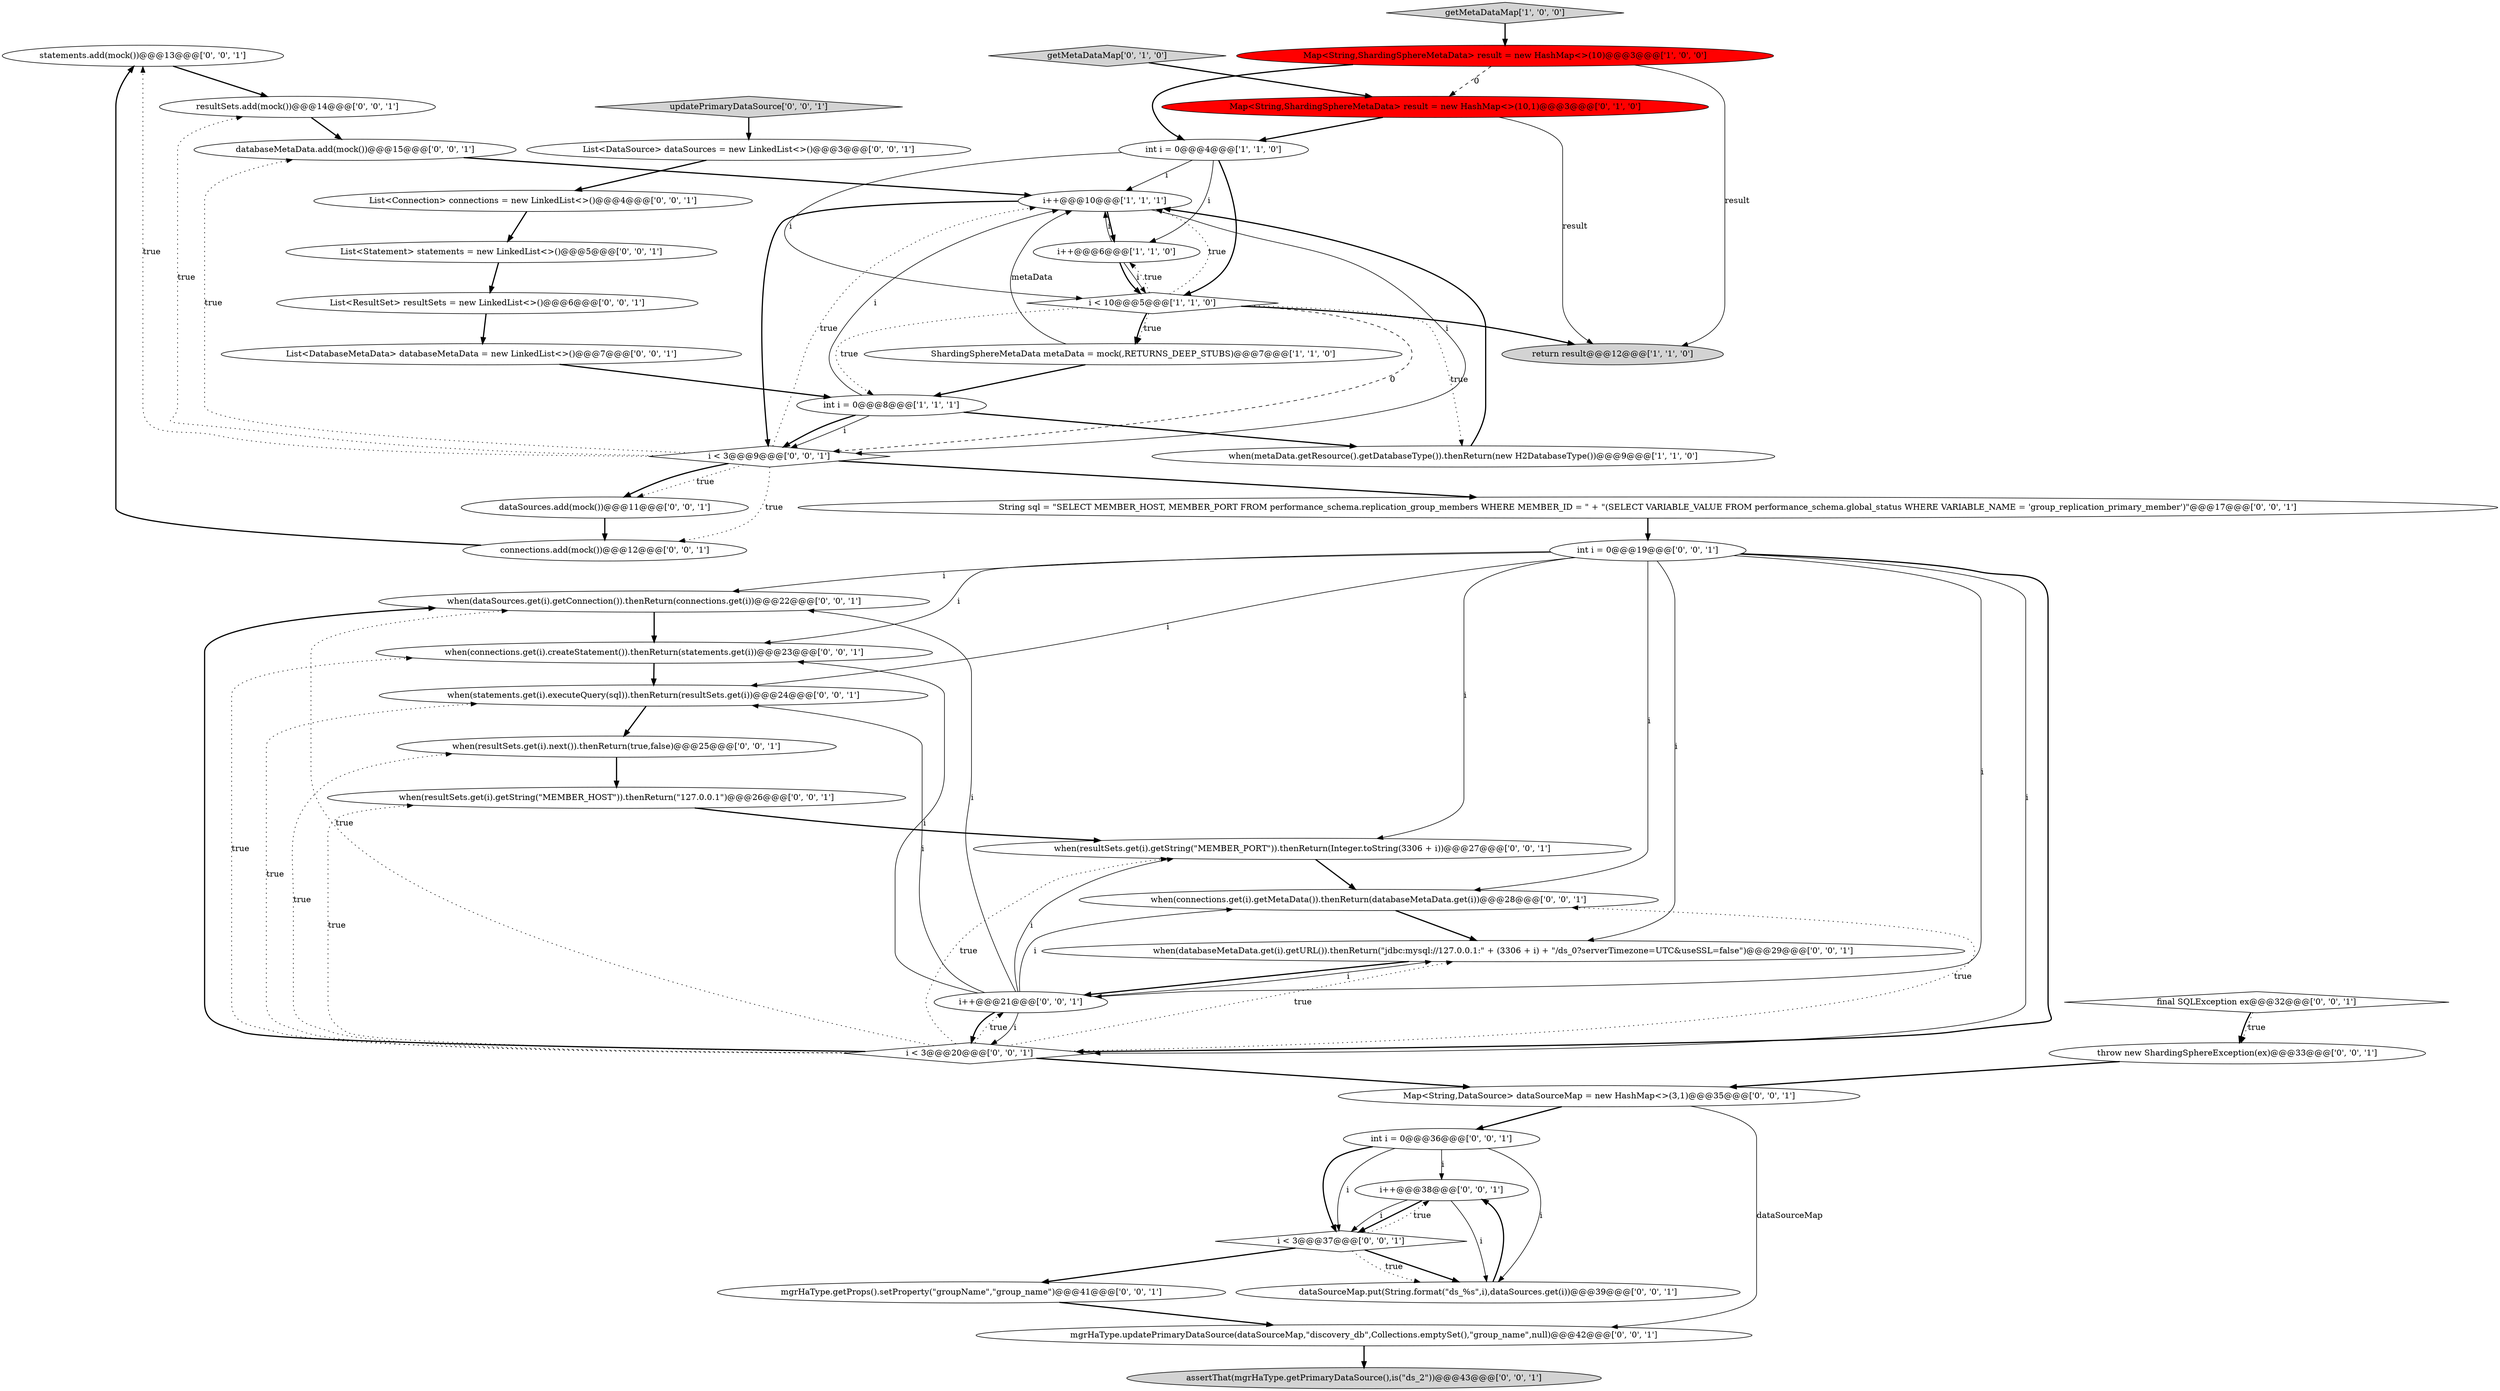 digraph {
33 [style = filled, label = "statements.add(mock())@@@13@@@['0', '0', '1']", fillcolor = white, shape = ellipse image = "AAA0AAABBB3BBB"];
42 [style = filled, label = "when(dataSources.get(i).getConnection()).thenReturn(connections.get(i))@@@22@@@['0', '0', '1']", fillcolor = white, shape = ellipse image = "AAA0AAABBB3BBB"];
5 [style = filled, label = "Map<String,ShardingSphereMetaData> result = new HashMap<>(10)@@@3@@@['1', '0', '0']", fillcolor = red, shape = ellipse image = "AAA1AAABBB1BBB"];
1 [style = filled, label = "getMetaDataMap['1', '0', '0']", fillcolor = lightgray, shape = diamond image = "AAA0AAABBB1BBB"];
17 [style = filled, label = "int i = 0@@@19@@@['0', '0', '1']", fillcolor = white, shape = ellipse image = "AAA0AAABBB3BBB"];
0 [style = filled, label = "int i = 0@@@4@@@['1', '1', '0']", fillcolor = white, shape = ellipse image = "AAA0AAABBB1BBB"];
2 [style = filled, label = "return result@@@12@@@['1', '1', '0']", fillcolor = lightgray, shape = ellipse image = "AAA0AAABBB1BBB"];
37 [style = filled, label = "when(connections.get(i).createStatement()).thenReturn(statements.get(i))@@@23@@@['0', '0', '1']", fillcolor = white, shape = ellipse image = "AAA0AAABBB3BBB"];
16 [style = filled, label = "List<ResultSet> resultSets = new LinkedList<>()@@@6@@@['0', '0', '1']", fillcolor = white, shape = ellipse image = "AAA0AAABBB3BBB"];
12 [style = filled, label = "List<Statement> statements = new LinkedList<>()@@@5@@@['0', '0', '1']", fillcolor = white, shape = ellipse image = "AAA0AAABBB3BBB"];
44 [style = filled, label = "updatePrimaryDataSource['0', '0', '1']", fillcolor = lightgray, shape = diamond image = "AAA0AAABBB3BBB"];
40 [style = filled, label = "int i = 0@@@36@@@['0', '0', '1']", fillcolor = white, shape = ellipse image = "AAA0AAABBB3BBB"];
9 [style = filled, label = "i < 10@@@5@@@['1', '1', '0']", fillcolor = white, shape = diamond image = "AAA0AAABBB1BBB"];
45 [style = filled, label = "when(resultSets.get(i).next()).thenReturn(true,false)@@@25@@@['0', '0', '1']", fillcolor = white, shape = ellipse image = "AAA0AAABBB3BBB"];
41 [style = filled, label = "connections.add(mock())@@@12@@@['0', '0', '1']", fillcolor = white, shape = ellipse image = "AAA0AAABBB3BBB"];
18 [style = filled, label = "i < 3@@@20@@@['0', '0', '1']", fillcolor = white, shape = diamond image = "AAA0AAABBB3BBB"];
35 [style = filled, label = "Map<String,DataSource> dataSourceMap = new HashMap<>(3,1)@@@35@@@['0', '0', '1']", fillcolor = white, shape = ellipse image = "AAA0AAABBB3BBB"];
14 [style = filled, label = "when(statements.get(i).executeQuery(sql)).thenReturn(resultSets.get(i))@@@24@@@['0', '0', '1']", fillcolor = white, shape = ellipse image = "AAA0AAABBB3BBB"];
29 [style = filled, label = "mgrHaType.updatePrimaryDataSource(dataSourceMap,\"discovery_db\",Collections.emptySet(),\"group_name\",null)@@@42@@@['0', '0', '1']", fillcolor = white, shape = ellipse image = "AAA0AAABBB3BBB"];
19 [style = filled, label = "resultSets.add(mock())@@@14@@@['0', '0', '1']", fillcolor = white, shape = ellipse image = "AAA0AAABBB3BBB"];
8 [style = filled, label = "int i = 0@@@8@@@['1', '1', '1']", fillcolor = white, shape = ellipse image = "AAA0AAABBB1BBB"];
25 [style = filled, label = "when(resultSets.get(i).getString(\"MEMBER_HOST\")).thenReturn(\"127.0.0.1\")@@@26@@@['0', '0', '1']", fillcolor = white, shape = ellipse image = "AAA0AAABBB3BBB"];
4 [style = filled, label = "i++@@@10@@@['1', '1', '1']", fillcolor = white, shape = ellipse image = "AAA0AAABBB1BBB"];
20 [style = filled, label = "i++@@@21@@@['0', '0', '1']", fillcolor = white, shape = ellipse image = "AAA0AAABBB3BBB"];
32 [style = filled, label = "final SQLException ex@@@32@@@['0', '0', '1']", fillcolor = white, shape = diamond image = "AAA0AAABBB3BBB"];
6 [style = filled, label = "ShardingSphereMetaData metaData = mock(,RETURNS_DEEP_STUBS)@@@7@@@['1', '1', '0']", fillcolor = white, shape = ellipse image = "AAA0AAABBB1BBB"];
26 [style = filled, label = "throw new ShardingSphereException(ex)@@@33@@@['0', '0', '1']", fillcolor = white, shape = ellipse image = "AAA0AAABBB3BBB"];
3 [style = filled, label = "i++@@@6@@@['1', '1', '0']", fillcolor = white, shape = ellipse image = "AAA0AAABBB1BBB"];
39 [style = filled, label = "i++@@@38@@@['0', '0', '1']", fillcolor = white, shape = ellipse image = "AAA0AAABBB3BBB"];
13 [style = filled, label = "List<DataSource> dataSources = new LinkedList<>()@@@3@@@['0', '0', '1']", fillcolor = white, shape = ellipse image = "AAA0AAABBB3BBB"];
43 [style = filled, label = "when(resultSets.get(i).getString(\"MEMBER_PORT\")).thenReturn(Integer.toString(3306 + i))@@@27@@@['0', '0', '1']", fillcolor = white, shape = ellipse image = "AAA0AAABBB3BBB"];
31 [style = filled, label = "List<Connection> connections = new LinkedList<>()@@@4@@@['0', '0', '1']", fillcolor = white, shape = ellipse image = "AAA0AAABBB3BBB"];
7 [style = filled, label = "when(metaData.getResource().getDatabaseType()).thenReturn(new H2DatabaseType())@@@9@@@['1', '1', '0']", fillcolor = white, shape = ellipse image = "AAA0AAABBB1BBB"];
15 [style = filled, label = "assertThat(mgrHaType.getPrimaryDataSource(),is(\"ds_2\"))@@@43@@@['0', '0', '1']", fillcolor = lightgray, shape = ellipse image = "AAA0AAABBB3BBB"];
23 [style = filled, label = "i < 3@@@9@@@['0', '0', '1']", fillcolor = white, shape = diamond image = "AAA0AAABBB3BBB"];
28 [style = filled, label = "databaseMetaData.add(mock())@@@15@@@['0', '0', '1']", fillcolor = white, shape = ellipse image = "AAA0AAABBB3BBB"];
36 [style = filled, label = "dataSources.add(mock())@@@11@@@['0', '0', '1']", fillcolor = white, shape = ellipse image = "AAA0AAABBB3BBB"];
38 [style = filled, label = "String sql = \"SELECT MEMBER_HOST, MEMBER_PORT FROM performance_schema.replication_group_members WHERE MEMBER_ID = \" + \"(SELECT VARIABLE_VALUE FROM performance_schema.global_status WHERE VARIABLE_NAME = 'group_replication_primary_member')\"@@@17@@@['0', '0', '1']", fillcolor = white, shape = ellipse image = "AAA0AAABBB3BBB"];
11 [style = filled, label = "Map<String,ShardingSphereMetaData> result = new HashMap<>(10,1)@@@3@@@['0', '1', '0']", fillcolor = red, shape = ellipse image = "AAA1AAABBB2BBB"];
22 [style = filled, label = "when(databaseMetaData.get(i).getURL()).thenReturn(\"jdbc:mysql://127.0.0.1:\" + (3306 + i) + \"/ds_0?serverTimezone=UTC&useSSL=false\")@@@29@@@['0', '0', '1']", fillcolor = white, shape = ellipse image = "AAA0AAABBB3BBB"];
10 [style = filled, label = "getMetaDataMap['0', '1', '0']", fillcolor = lightgray, shape = diamond image = "AAA0AAABBB2BBB"];
27 [style = filled, label = "List<DatabaseMetaData> databaseMetaData = new LinkedList<>()@@@7@@@['0', '0', '1']", fillcolor = white, shape = ellipse image = "AAA0AAABBB3BBB"];
24 [style = filled, label = "dataSourceMap.put(String.format(\"ds_%s\",i),dataSources.get(i))@@@39@@@['0', '0', '1']", fillcolor = white, shape = ellipse image = "AAA0AAABBB3BBB"];
34 [style = filled, label = "i < 3@@@37@@@['0', '0', '1']", fillcolor = white, shape = diamond image = "AAA0AAABBB3BBB"];
21 [style = filled, label = "mgrHaType.getProps().setProperty(\"groupName\",\"group_name\")@@@41@@@['0', '0', '1']", fillcolor = white, shape = ellipse image = "AAA0AAABBB3BBB"];
30 [style = filled, label = "when(connections.get(i).getMetaData()).thenReturn(databaseMetaData.get(i))@@@28@@@['0', '0', '1']", fillcolor = white, shape = ellipse image = "AAA0AAABBB3BBB"];
1->5 [style = bold, label=""];
29->15 [style = bold, label=""];
18->30 [style = dotted, label="true"];
18->42 [style = dotted, label="true"];
39->34 [style = solid, label="i"];
24->39 [style = bold, label=""];
25->43 [style = bold, label=""];
0->4 [style = solid, label="i"];
18->20 [style = dotted, label="true"];
18->37 [style = dotted, label="true"];
9->6 [style = bold, label=""];
3->4 [style = solid, label="i"];
17->22 [style = solid, label="i"];
3->9 [style = solid, label="i"];
20->37 [style = solid, label="i"];
45->25 [style = bold, label=""];
34->24 [style = bold, label=""];
23->4 [style = dotted, label="true"];
5->0 [style = bold, label=""];
5->11 [style = dashed, label="0"];
26->35 [style = bold, label=""];
17->43 [style = solid, label="i"];
18->35 [style = bold, label=""];
8->23 [style = solid, label="i"];
23->36 [style = bold, label=""];
19->28 [style = bold, label=""];
13->31 [style = bold, label=""];
8->4 [style = solid, label="i"];
39->24 [style = solid, label="i"];
10->11 [style = bold, label=""];
4->3 [style = bold, label=""];
8->23 [style = bold, label=""];
36->41 [style = bold, label=""];
40->39 [style = solid, label="i"];
9->2 [style = bold, label=""];
39->34 [style = bold, label=""];
5->2 [style = solid, label="result"];
23->41 [style = dotted, label="true"];
40->34 [style = bold, label=""];
23->19 [style = dotted, label="true"];
32->26 [style = bold, label=""];
9->23 [style = dashed, label="0"];
17->20 [style = solid, label="i"];
9->8 [style = dotted, label="true"];
20->18 [style = bold, label=""];
18->45 [style = dotted, label="true"];
35->40 [style = bold, label=""];
21->29 [style = bold, label=""];
4->23 [style = solid, label="i"];
22->20 [style = bold, label=""];
9->4 [style = dotted, label="true"];
20->30 [style = solid, label="i"];
23->33 [style = dotted, label="true"];
40->24 [style = solid, label="i"];
38->17 [style = bold, label=""];
27->8 [style = bold, label=""];
9->3 [style = dotted, label="true"];
4->23 [style = bold, label=""];
18->43 [style = dotted, label="true"];
42->37 [style = bold, label=""];
16->27 [style = bold, label=""];
34->24 [style = dotted, label="true"];
35->29 [style = solid, label="dataSourceMap"];
17->37 [style = solid, label="i"];
23->28 [style = dotted, label="true"];
20->14 [style = solid, label="i"];
20->42 [style = solid, label="i"];
17->14 [style = solid, label="i"];
7->4 [style = bold, label=""];
20->43 [style = solid, label="i"];
31->12 [style = bold, label=""];
34->39 [style = dotted, label="true"];
3->9 [style = bold, label=""];
0->3 [style = solid, label="i"];
17->30 [style = solid, label="i"];
23->36 [style = dotted, label="true"];
41->33 [style = bold, label=""];
33->19 [style = bold, label=""];
9->7 [style = dotted, label="true"];
34->21 [style = bold, label=""];
18->22 [style = dotted, label="true"];
0->9 [style = solid, label="i"];
6->4 [style = solid, label="metaData"];
40->34 [style = solid, label="i"];
0->9 [style = bold, label=""];
30->22 [style = bold, label=""];
18->25 [style = dotted, label="true"];
11->2 [style = solid, label="result"];
20->22 [style = solid, label="i"];
12->16 [style = bold, label=""];
14->45 [style = bold, label=""];
9->6 [style = dotted, label="true"];
18->14 [style = dotted, label="true"];
43->30 [style = bold, label=""];
17->42 [style = solid, label="i"];
8->7 [style = bold, label=""];
17->18 [style = solid, label="i"];
20->18 [style = solid, label="i"];
37->14 [style = bold, label=""];
11->0 [style = bold, label=""];
23->38 [style = bold, label=""];
6->8 [style = bold, label=""];
44->13 [style = bold, label=""];
32->26 [style = dotted, label="true"];
17->18 [style = bold, label=""];
28->4 [style = bold, label=""];
18->42 [style = bold, label=""];
}
